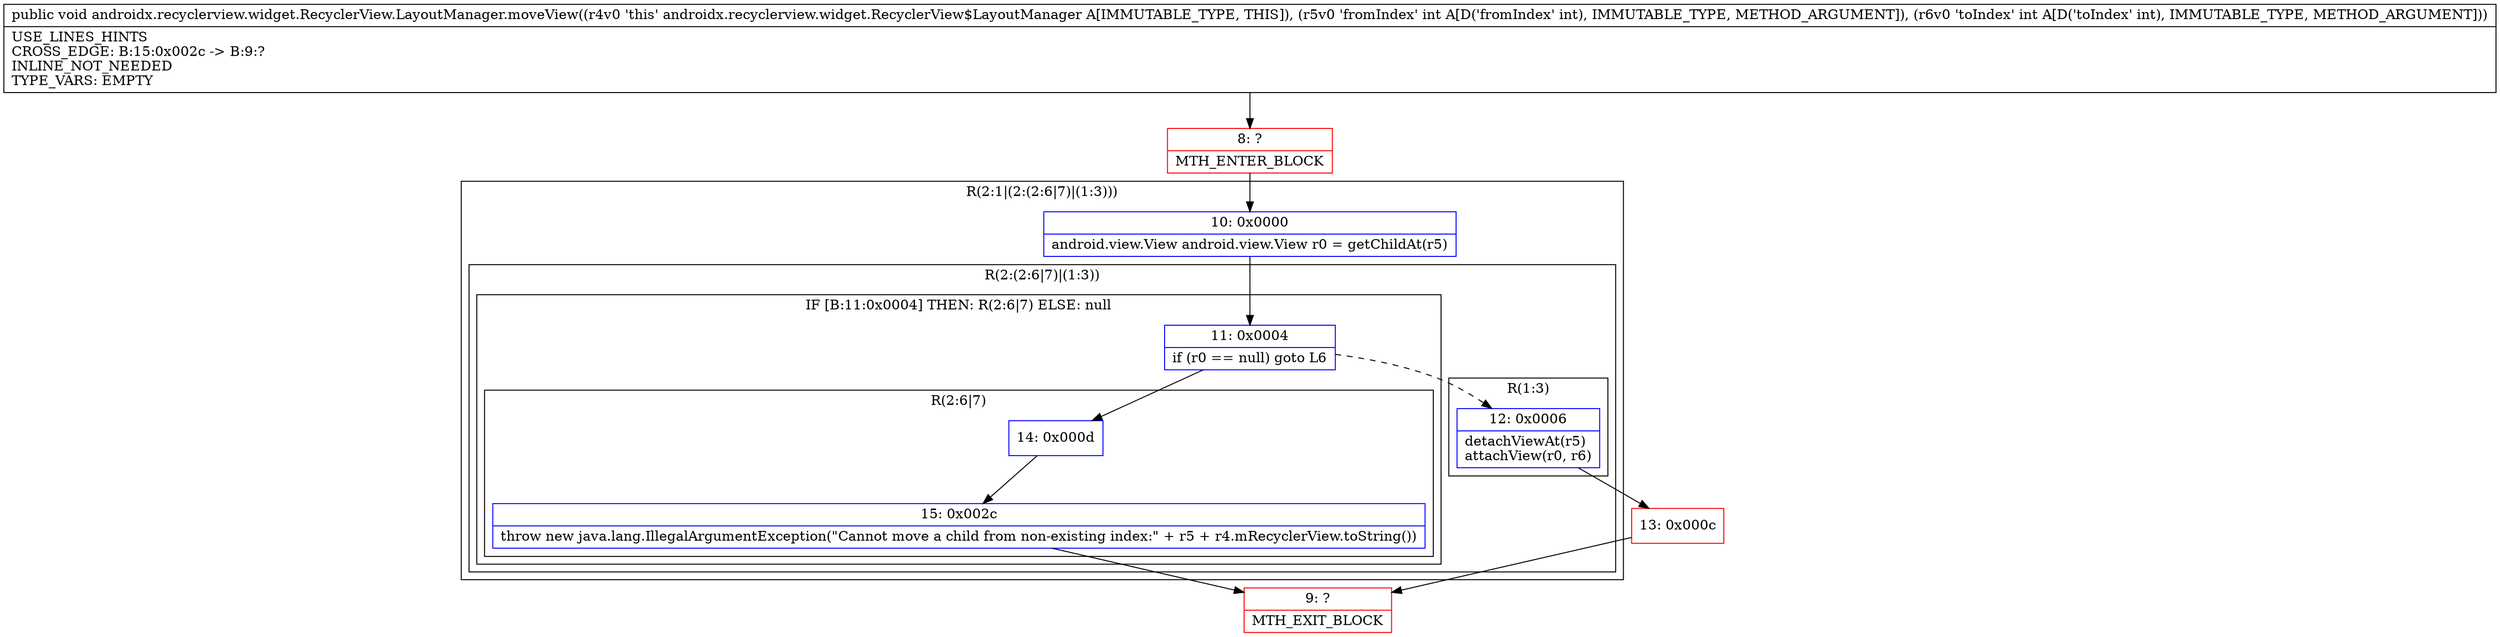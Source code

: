 digraph "CFG forandroidx.recyclerview.widget.RecyclerView.LayoutManager.moveView(II)V" {
subgraph cluster_Region_1170174212 {
label = "R(2:1|(2:(2:6|7)|(1:3)))";
node [shape=record,color=blue];
Node_10 [shape=record,label="{10\:\ 0x0000|android.view.View android.view.View r0 = getChildAt(r5)\l}"];
subgraph cluster_Region_716215360 {
label = "R(2:(2:6|7)|(1:3))";
node [shape=record,color=blue];
subgraph cluster_IfRegion_1827916042 {
label = "IF [B:11:0x0004] THEN: R(2:6|7) ELSE: null";
node [shape=record,color=blue];
Node_11 [shape=record,label="{11\:\ 0x0004|if (r0 == null) goto L6\l}"];
subgraph cluster_Region_1052424588 {
label = "R(2:6|7)";
node [shape=record,color=blue];
Node_14 [shape=record,label="{14\:\ 0x000d}"];
Node_15 [shape=record,label="{15\:\ 0x002c|throw new java.lang.IllegalArgumentException(\"Cannot move a child from non\-existing index:\" + r5 + r4.mRecyclerView.toString())\l}"];
}
}
subgraph cluster_Region_2090526523 {
label = "R(1:3)";
node [shape=record,color=blue];
Node_12 [shape=record,label="{12\:\ 0x0006|detachViewAt(r5)\lattachView(r0, r6)\l}"];
}
}
}
Node_8 [shape=record,color=red,label="{8\:\ ?|MTH_ENTER_BLOCK\l}"];
Node_13 [shape=record,color=red,label="{13\:\ 0x000c}"];
Node_9 [shape=record,color=red,label="{9\:\ ?|MTH_EXIT_BLOCK\l}"];
MethodNode[shape=record,label="{public void androidx.recyclerview.widget.RecyclerView.LayoutManager.moveView((r4v0 'this' androidx.recyclerview.widget.RecyclerView$LayoutManager A[IMMUTABLE_TYPE, THIS]), (r5v0 'fromIndex' int A[D('fromIndex' int), IMMUTABLE_TYPE, METHOD_ARGUMENT]), (r6v0 'toIndex' int A[D('toIndex' int), IMMUTABLE_TYPE, METHOD_ARGUMENT]))  | USE_LINES_HINTS\lCROSS_EDGE: B:15:0x002c \-\> B:9:?\lINLINE_NOT_NEEDED\lTYPE_VARS: EMPTY\l}"];
MethodNode -> Node_8;Node_10 -> Node_11;
Node_11 -> Node_12[style=dashed];
Node_11 -> Node_14;
Node_14 -> Node_15;
Node_15 -> Node_9;
Node_12 -> Node_13;
Node_8 -> Node_10;
Node_13 -> Node_9;
}

